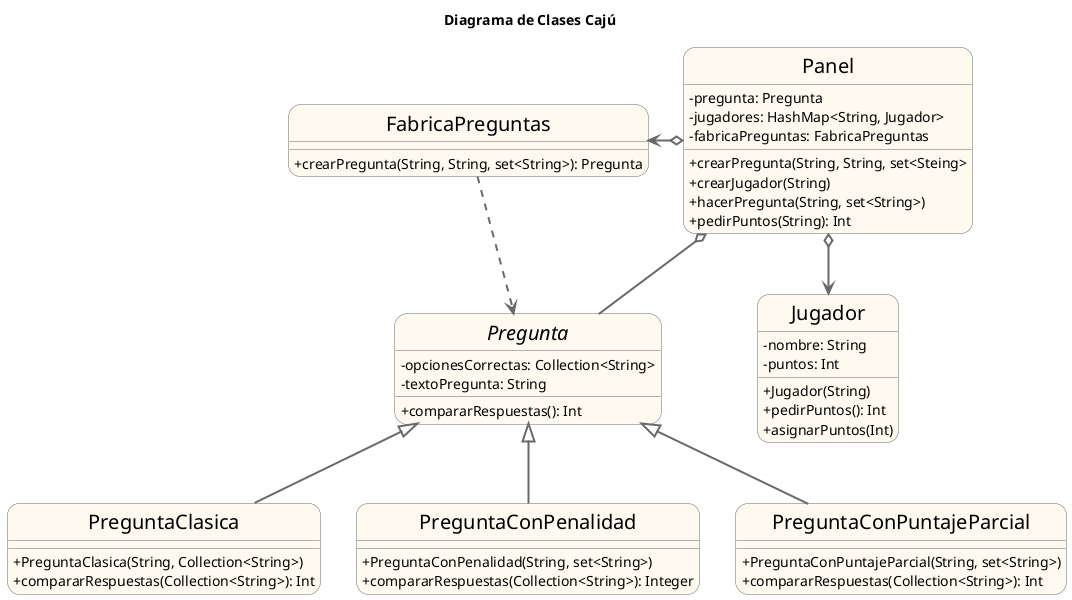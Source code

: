 @startuml TP2

title Diagrama de Clases Cajú

hide circle
skinparam classAttributeIconSize 0
skinparam roundcorner 25
skinparam sequenceArrowThickness 2
skinparam classFontSize 20

skinparam class {
BackgroundColor FloralWhite
ArrowColor DimGray
BorderColor DimGray
}

class Panel{
       - pregunta: Pregunta
       - jugadores: HashMap<String, Jugador>
       - fabricaPreguntas: FabricaPreguntas
       + crearPregunta(String, String, set<Steing>
       + crearJugador(String)
       + hacerPregunta(String, set<String>)
       + pedirPuntos(String): Int
}

class FabricaPreguntas{
       + crearPregunta(String, String, set<String>): Pregunta
}

class Jugador{
        - nombre: String
        - puntos: Int
        + Jugador(String)
        + pedirPuntos(): Int
        + asignarPuntos(Int)
}


abstract class Pregunta{
        - opcionesCorrectas: Collection<String>
        - textoPregunta: String
        + compararRespuestas(): Int
}

class PreguntaClasica{
        + PreguntaClasica(String, Collection<String>)
        + compararRespuestas(Collection<String>): Int
}

class PreguntaConPenalidad{
        + PreguntaConPenalidad(String, set<String>)
        + compararRespuestas(Collection<String>): Integer
}

class PreguntaConPuntajeParcial{
        + PreguntaConPuntajeParcial(String, set<String>)
        + compararRespuestas(Collection<String>): Int
}

Panel o--> Jugador
Panel o-- Pregunta
Panel o-left-> FabricaPreguntas
FabricaPreguntas ..> Pregunta
PreguntaClasica -up-|> Pregunta
PreguntaConPenalidad -up-|> Pregunta
PreguntaConPuntajeParcial -up-|> Pregunta

@enduml